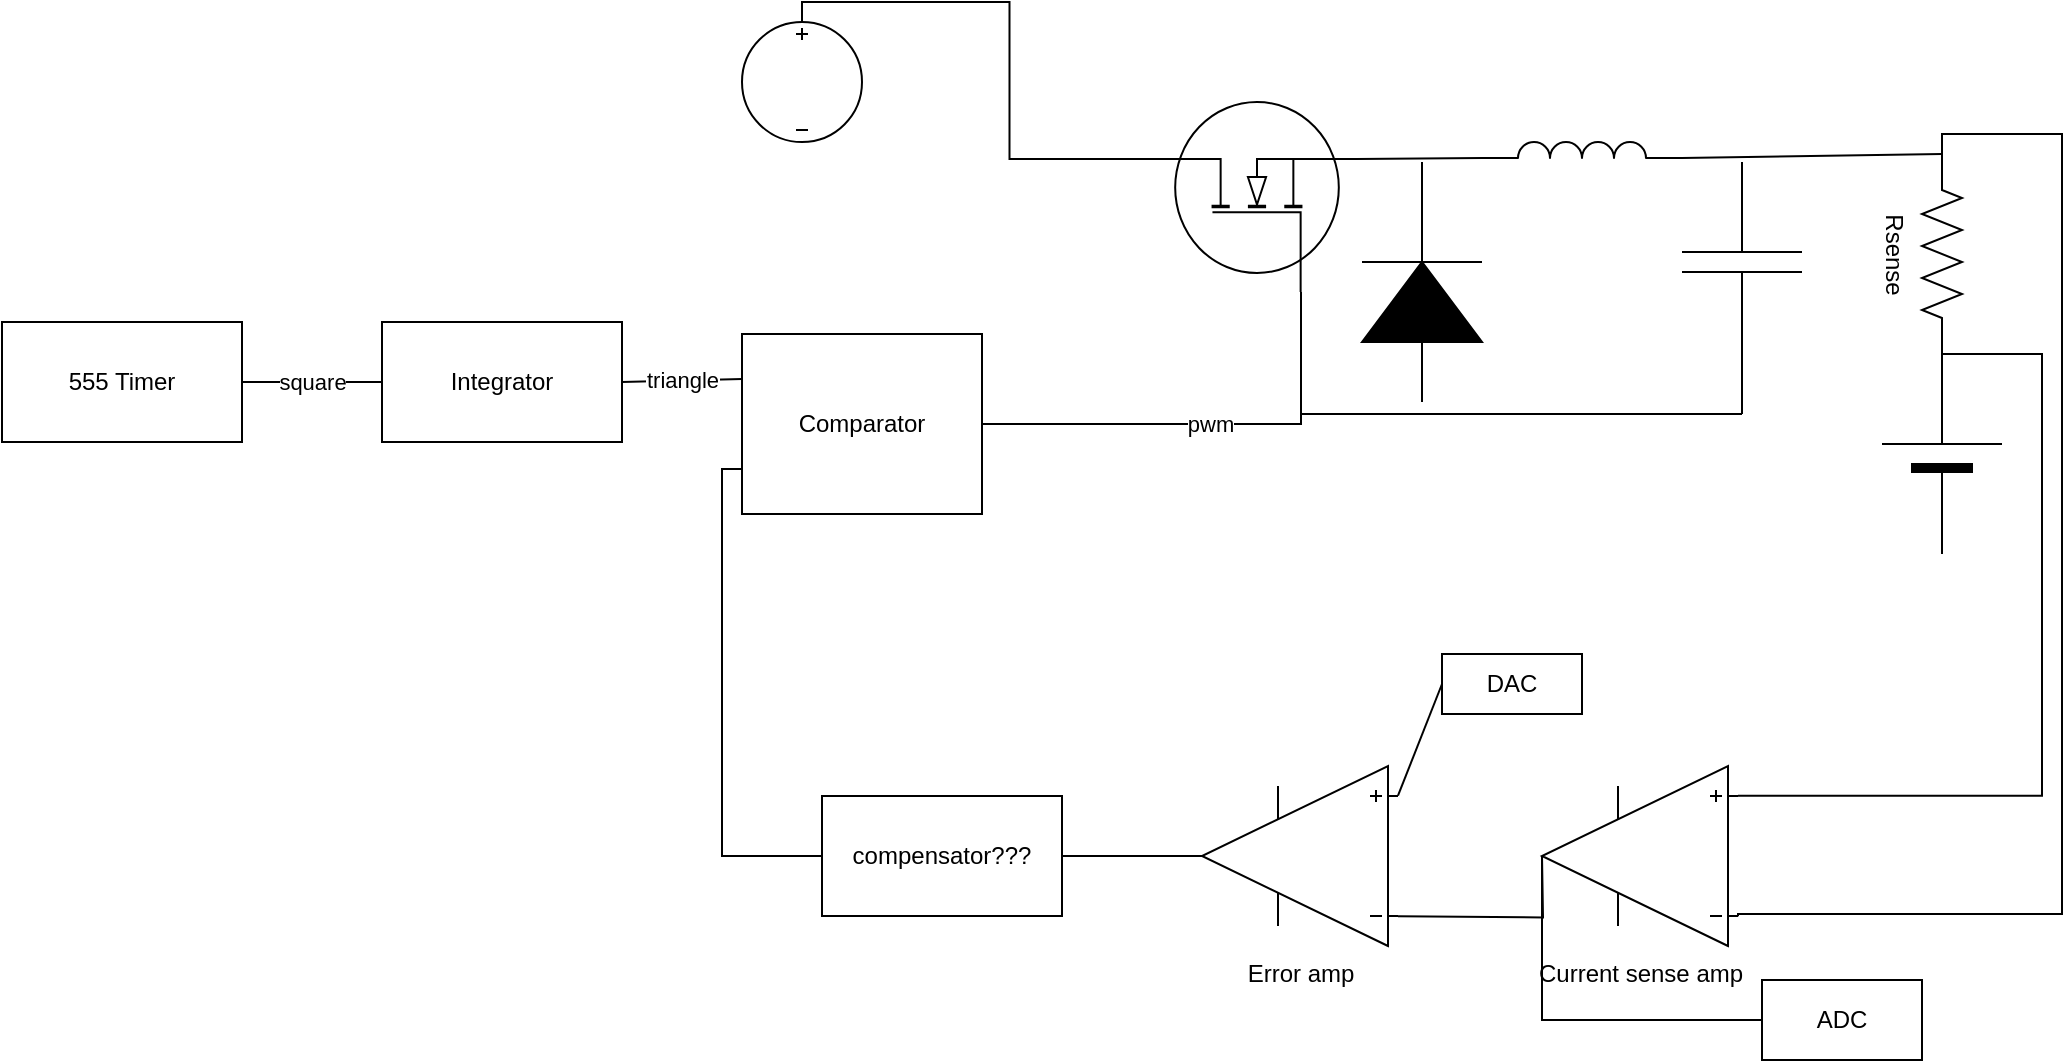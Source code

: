 <mxfile version="20.6.2" type="device"><diagram id="qsalff8YJpjdw2WXC6HU" name="Page-1"><mxGraphModel dx="1411" dy="818" grid="1" gridSize="10" guides="1" tooltips="1" connect="1" arrows="1" fold="1" page="1" pageScale="1" pageWidth="1169" pageHeight="827" math="0" shadow="0"><root><mxCell id="0"/><mxCell id="1" parent="0"/><mxCell id="6kgJEWjU5rxSUbU9Tz4R-1" value="555 Timer" style="rounded=0;whiteSpace=wrap;html=1;" vertex="1" parent="1"><mxGeometry x="30" y="284" width="120" height="60" as="geometry"/></mxCell><mxCell id="6kgJEWjU5rxSUbU9Tz4R-2" value="Integrator" style="rounded=0;whiteSpace=wrap;html=1;" vertex="1" parent="1"><mxGeometry x="220" y="284" width="120" height="60" as="geometry"/></mxCell><mxCell id="6kgJEWjU5rxSUbU9Tz4R-3" value="Comparator" style="rounded=0;whiteSpace=wrap;html=1;" vertex="1" parent="1"><mxGeometry x="400" y="290" width="120" height="90" as="geometry"/></mxCell><mxCell id="6kgJEWjU5rxSUbU9Tz4R-4" value="" style="verticalLabelPosition=bottom;shadow=0;dashed=0;align=center;html=1;verticalAlign=top;shape=mxgraph.electrical.mosfets1.mosfet_ic_n;direction=north;" vertex="1" parent="1"><mxGeometry x="607.5" y="174" width="100" height="95" as="geometry"/></mxCell><mxCell id="6kgJEWjU5rxSUbU9Tz4R-5" value="" style="pointerEvents=1;verticalLabelPosition=bottom;shadow=0;dashed=0;align=center;html=1;verticalAlign=top;shape=mxgraph.electrical.inductors.inductor_3;" vertex="1" parent="1"><mxGeometry x="770" y="194" width="100" height="8" as="geometry"/></mxCell><mxCell id="6kgJEWjU5rxSUbU9Tz4R-6" value="square" style="endArrow=none;html=1;rounded=0;entryX=0;entryY=0.5;entryDx=0;entryDy=0;exitX=1;exitY=0.5;exitDx=0;exitDy=0;" edge="1" parent="1" source="6kgJEWjU5rxSUbU9Tz4R-1" target="6kgJEWjU5rxSUbU9Tz4R-2"><mxGeometry width="50" height="50" relative="1" as="geometry"><mxPoint x="220" y="534" as="sourcePoint"/><mxPoint x="270" y="484" as="targetPoint"/></mxGeometry></mxCell><mxCell id="6kgJEWjU5rxSUbU9Tz4R-7" value="triangle" style="endArrow=none;html=1;rounded=0;entryX=0;entryY=0.25;entryDx=0;entryDy=0;exitX=1;exitY=0.5;exitDx=0;exitDy=0;" edge="1" parent="1" source="6kgJEWjU5rxSUbU9Tz4R-2" target="6kgJEWjU5rxSUbU9Tz4R-3"><mxGeometry width="50" height="50" relative="1" as="geometry"><mxPoint x="440" y="494" as="sourcePoint"/><mxPoint x="490" y="444" as="targetPoint"/></mxGeometry></mxCell><mxCell id="6kgJEWjU5rxSUbU9Tz4R-8" value="" style="endArrow=none;html=1;rounded=0;entryX=0;entryY=0.72;entryDx=0;entryDy=0;entryPerimeter=0;exitX=1;exitY=0.5;exitDx=0;exitDy=0;edgeStyle=orthogonalEdgeStyle;" edge="1" parent="1" source="6kgJEWjU5rxSUbU9Tz4R-3" target="6kgJEWjU5rxSUbU9Tz4R-4"><mxGeometry width="50" height="50" relative="1" as="geometry"><mxPoint x="460" y="594" as="sourcePoint"/><mxPoint x="510" y="544" as="targetPoint"/></mxGeometry></mxCell><mxCell id="6kgJEWjU5rxSUbU9Tz4R-9" value="pwm" style="edgeLabel;html=1;align=center;verticalAlign=middle;resizable=0;points=[];" vertex="1" connectable="0" parent="6kgJEWjU5rxSUbU9Tz4R-8"><mxGeometry x="0.304" y="-2" relative="1" as="geometry"><mxPoint x="-33" y="-2" as="offset"/></mxGeometry></mxCell><mxCell id="6kgJEWjU5rxSUbU9Tz4R-10" value="" style="endArrow=none;html=1;rounded=0;entryX=0;entryY=0.75;entryDx=0;entryDy=0;exitX=0;exitY=0.5;exitDx=0;exitDy=0;edgeStyle=orthogonalEdgeStyle;" edge="1" parent="1" source="6kgJEWjU5rxSUbU9Tz4R-35" target="6kgJEWjU5rxSUbU9Tz4R-3"><mxGeometry width="50" height="50" relative="1" as="geometry"><mxPoint x="330" y="414" as="sourcePoint"/><mxPoint x="120" y="464" as="targetPoint"/></mxGeometry></mxCell><mxCell id="6kgJEWjU5rxSUbU9Tz4R-11" value="" style="pointerEvents=1;fillColor=strokeColor;verticalLabelPosition=bottom;shadow=0;dashed=0;align=center;html=1;verticalAlign=top;shape=mxgraph.electrical.diodes.diode;rotation=-90;" vertex="1" parent="1"><mxGeometry x="690" y="244" width="100" height="60" as="geometry"/></mxCell><mxCell id="6kgJEWjU5rxSUbU9Tz4R-12" value="" style="endArrow=none;html=1;rounded=0;entryX=0;entryY=1;entryDx=0;entryDy=0;entryPerimeter=0;exitX=0.7;exitY=1;exitDx=0;exitDy=0;exitPerimeter=0;" edge="1" parent="1" source="6kgJEWjU5rxSUbU9Tz4R-4" target="6kgJEWjU5rxSUbU9Tz4R-5"><mxGeometry width="50" height="50" relative="1" as="geometry"><mxPoint x="460" y="414" as="sourcePoint"/><mxPoint x="510" y="364" as="targetPoint"/></mxGeometry></mxCell><mxCell id="6kgJEWjU5rxSUbU9Tz4R-15" value="" style="endArrow=none;html=1;rounded=0;entryX=1;entryY=0.5;entryDx=0;entryDy=0;entryPerimeter=0;" edge="1" parent="1" target="6kgJEWjU5rxSUbU9Tz4R-11"><mxGeometry width="50" height="50" relative="1" as="geometry"><mxPoint x="740" y="204" as="sourcePoint"/><mxPoint x="510" y="364" as="targetPoint"/></mxGeometry></mxCell><mxCell id="6kgJEWjU5rxSUbU9Tz4R-16" value="" style="pointerEvents=1;verticalLabelPosition=bottom;shadow=0;dashed=0;align=center;html=1;verticalAlign=top;shape=mxgraph.electrical.signal_sources.source;aspect=fixed;points=[[0.5,0,0],[1,0.5,0],[0.5,1,0],[0,0.5,0]];elSignalType=dc3;" vertex="1" parent="1"><mxGeometry x="400" y="134" width="60" height="60" as="geometry"/></mxCell><mxCell id="6kgJEWjU5rxSUbU9Tz4R-17" value="" style="endArrow=none;html=1;rounded=0;entryX=0.7;entryY=0;entryDx=0;entryDy=0;entryPerimeter=0;exitX=0.5;exitY=0;exitDx=0;exitDy=0;exitPerimeter=0;edgeStyle=orthogonalEdgeStyle;" edge="1" parent="1" source="6kgJEWjU5rxSUbU9Tz4R-16" target="6kgJEWjU5rxSUbU9Tz4R-4"><mxGeometry width="50" height="50" relative="1" as="geometry"><mxPoint x="390" y="104" as="sourcePoint"/><mxPoint x="440" y="54" as="targetPoint"/></mxGeometry></mxCell><mxCell id="6kgJEWjU5rxSUbU9Tz4R-18" value="" style="pointerEvents=1;verticalLabelPosition=bottom;shadow=0;dashed=0;align=center;html=1;verticalAlign=top;shape=mxgraph.electrical.capacitors.capacitor_1;rotation=90;" vertex="1" parent="1"><mxGeometry x="850" y="224" width="100" height="60" as="geometry"/></mxCell><mxCell id="6kgJEWjU5rxSUbU9Tz4R-19" value="" style="endArrow=none;html=1;rounded=0;exitX=1;exitY=1;exitDx=0;exitDy=0;exitPerimeter=0;" edge="1" parent="1" source="6kgJEWjU5rxSUbU9Tz4R-5"><mxGeometry width="50" height="50" relative="1" as="geometry"><mxPoint x="700" y="134" as="sourcePoint"/><mxPoint x="1000" y="200" as="targetPoint"/></mxGeometry></mxCell><mxCell id="6kgJEWjU5rxSUbU9Tz4R-20" value="" style="endArrow=none;html=1;rounded=0;" edge="1" parent="1"><mxGeometry width="50" height="50" relative="1" as="geometry"><mxPoint x="680" y="330" as="sourcePoint"/><mxPoint x="900" y="330" as="targetPoint"/></mxGeometry></mxCell><mxCell id="6kgJEWjU5rxSUbU9Tz4R-21" value="" style="endArrow=none;html=1;rounded=0;entryX=1;entryY=0.5;entryDx=0;entryDy=0;entryPerimeter=0;" edge="1" parent="1" target="6kgJEWjU5rxSUbU9Tz4R-18"><mxGeometry width="50" height="50" relative="1" as="geometry"><mxPoint x="900" y="330" as="sourcePoint"/><mxPoint x="960" y="380" as="targetPoint"/></mxGeometry></mxCell><mxCell id="6kgJEWjU5rxSUbU9Tz4R-22" value="" style="verticalLabelPosition=bottom;shadow=0;dashed=0;align=center;fillColor=strokeColor;html=1;verticalAlign=top;strokeWidth=1;shape=mxgraph.electrical.miscellaneous.monocell_battery;rotation=-90;" vertex="1" parent="1"><mxGeometry x="950" y="320" width="100" height="60" as="geometry"/></mxCell><mxCell id="6kgJEWjU5rxSUbU9Tz4R-23" value="Rsense" style="pointerEvents=1;verticalLabelPosition=bottom;shadow=0;dashed=0;align=center;html=1;verticalAlign=top;shape=mxgraph.electrical.resistors.resistor_2;rotation=90;" vertex="1" parent="1"><mxGeometry x="950" y="240" width="100" height="20" as="geometry"/></mxCell><mxCell id="6kgJEWjU5rxSUbU9Tz4R-26" value="" style="endArrow=none;html=1;rounded=0;entryX=0;entryY=0.5;entryDx=0;entryDy=0;exitX=0;exitY=0.165;exitDx=0;exitDy=0;exitPerimeter=0;" edge="1" parent="1" target="6kgJEWjU5rxSUbU9Tz4R-28"><mxGeometry width="50" height="50" relative="1" as="geometry"><mxPoint x="728" y="520.85" as="sourcePoint"/><mxPoint x="850" y="530" as="targetPoint"/></mxGeometry></mxCell><mxCell id="6kgJEWjU5rxSUbU9Tz4R-27" value="ADC" style="rounded=0;whiteSpace=wrap;html=1;" vertex="1" parent="1"><mxGeometry x="910" y="613" width="80" height="40" as="geometry"/></mxCell><mxCell id="6kgJEWjU5rxSUbU9Tz4R-28" value="DAC" style="rounded=0;whiteSpace=wrap;html=1;" vertex="1" parent="1"><mxGeometry x="750" y="450" width="70" height="30" as="geometry"/></mxCell><mxCell id="6kgJEWjU5rxSUbU9Tz4R-31" value="" style="endArrow=none;html=1;rounded=0;entryX=1;entryY=0.5;entryDx=0;entryDy=0;entryPerimeter=0;exitX=0;exitY=0.835;exitDx=0;exitDy=0;exitPerimeter=0;edgeStyle=orthogonalEdgeStyle;" edge="1" parent="1"><mxGeometry width="50" height="50" relative="1" as="geometry"><mxPoint x="728" y="581.15" as="sourcePoint"/><mxPoint x="800.0" y="551" as="targetPoint"/></mxGeometry></mxCell><mxCell id="6kgJEWjU5rxSUbU9Tz4R-32" value="" style="endArrow=none;html=1;rounded=0;exitX=0;exitY=0.835;exitDx=0;exitDy=0;exitPerimeter=0;entryX=0;entryY=0.5;entryDx=0;entryDy=0;entryPerimeter=0;edgeStyle=orthogonalEdgeStyle;" edge="1" parent="1" target="6kgJEWjU5rxSUbU9Tz4R-23"><mxGeometry width="50" height="50" relative="1" as="geometry"><mxPoint x="898" y="581.15" as="sourcePoint"/><mxPoint x="1020" y="460" as="targetPoint"/><Array as="points"><mxPoint x="898" y="580"/><mxPoint x="1060" y="580"/><mxPoint x="1060" y="190"/><mxPoint x="1000" y="190"/></Array></mxGeometry></mxCell><mxCell id="6kgJEWjU5rxSUbU9Tz4R-33" value="" style="endArrow=none;html=1;rounded=0;entryX=1;entryY=0.5;entryDx=0;entryDy=0;entryPerimeter=0;exitX=0;exitY=0.165;exitDx=0;exitDy=0;exitPerimeter=0;edgeStyle=orthogonalEdgeStyle;" edge="1" parent="1" target="6kgJEWjU5rxSUbU9Tz4R-23"><mxGeometry width="50" height="50" relative="1" as="geometry"><mxPoint x="898" y="520.85" as="sourcePoint"/><mxPoint x="1000" y="560" as="targetPoint"/><Array as="points"><mxPoint x="1050" y="521"/><mxPoint x="1050" y="300"/></Array></mxGeometry></mxCell><mxCell id="6kgJEWjU5rxSUbU9Tz4R-34" value="" style="endArrow=none;html=1;rounded=0;entryX=1;entryY=0.5;entryDx=0;entryDy=0;entryPerimeter=0;exitX=0;exitY=0.5;exitDx=0;exitDy=0;edgeStyle=orthogonalEdgeStyle;" edge="1" parent="1" source="6kgJEWjU5rxSUbU9Tz4R-27"><mxGeometry width="50" height="50" relative="1" as="geometry"><mxPoint x="990" y="670" as="sourcePoint"/><mxPoint x="800.0" y="551" as="targetPoint"/><Array as="points"><mxPoint x="800" y="633"/></Array></mxGeometry></mxCell><mxCell id="6kgJEWjU5rxSUbU9Tz4R-35" value="compensator???" style="rounded=0;whiteSpace=wrap;html=1;" vertex="1" parent="1"><mxGeometry x="440" y="521" width="120" height="60" as="geometry"/></mxCell><mxCell id="6kgJEWjU5rxSUbU9Tz4R-36" value="" style="endArrow=none;html=1;rounded=0;entryX=1;entryY=0.5;entryDx=0;entryDy=0;entryPerimeter=0;exitX=1;exitY=0.5;exitDx=0;exitDy=0;" edge="1" parent="1" source="6kgJEWjU5rxSUbU9Tz4R-35"><mxGeometry width="50" height="50" relative="1" as="geometry"><mxPoint x="390" y="640" as="sourcePoint"/><mxPoint x="630.0" y="551" as="targetPoint"/></mxGeometry></mxCell><mxCell id="6kgJEWjU5rxSUbU9Tz4R-37" value="Current sense amp" style="verticalLabelPosition=bottom;shadow=0;dashed=0;align=center;html=1;verticalAlign=top;shape=mxgraph.electrical.abstract.operational_amp_1;flipH=1;flipV=1;" vertex="1" parent="1"><mxGeometry x="800" y="506" width="98" height="90" as="geometry"/></mxCell><mxCell id="6kgJEWjU5rxSUbU9Tz4R-38" value="Error amp" style="verticalLabelPosition=bottom;shadow=0;dashed=0;align=center;html=1;verticalAlign=top;shape=mxgraph.electrical.abstract.operational_amp_1;flipH=1;flipV=1;" vertex="1" parent="1"><mxGeometry x="630" y="506" width="98" height="90" as="geometry"/></mxCell></root></mxGraphModel></diagram></mxfile>